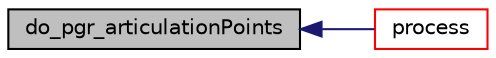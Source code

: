 digraph "do_pgr_articulationPoints"
{
  edge [fontname="Helvetica",fontsize="10",labelfontname="Helvetica",labelfontsize="10"];
  node [fontname="Helvetica",fontsize="10",shape=record];
  rankdir="LR";
  Node11 [label="do_pgr_articulationPoints",height=0.2,width=0.4,color="black", fillcolor="grey75", style="filled", fontcolor="black"];
  Node11 -> Node12 [dir="back",color="midnightblue",fontsize="10",style="solid",fontname="Helvetica"];
  Node12 [label="process",height=0.2,width=0.4,color="red", fillcolor="white", style="filled",URL="$articulationPoints_8c.html#a16aa0f738ea19dc7f82833cc8fe5b143"];
}
